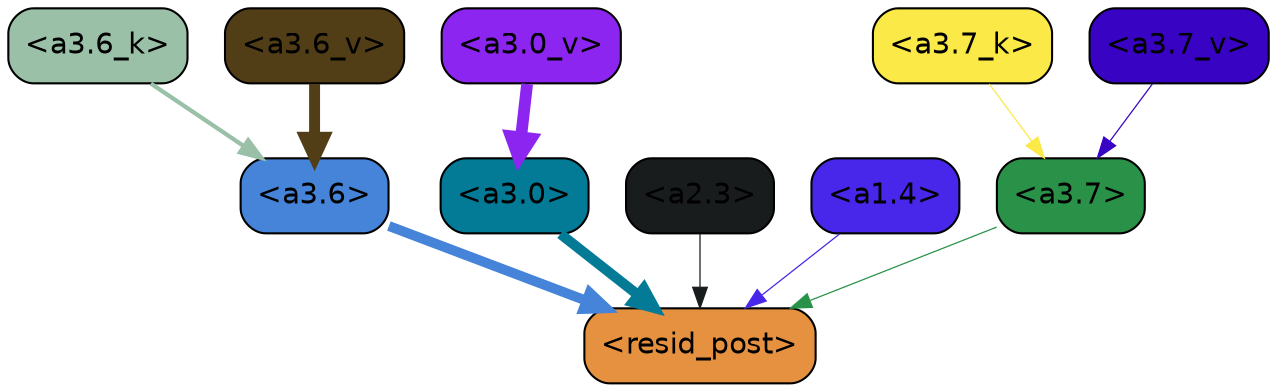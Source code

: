 strict digraph "" {
	graph [bgcolor=transparent,
		layout=dot,
		overlap=false,
		splines=true
	];
	"<a3.7>"	[color=black,
		fillcolor="#2a9248",
		fontname=Helvetica,
		shape=box,
		style="filled, rounded"];
	"<resid_post>"	[color=black,
		fillcolor="#e59140",
		fontname=Helvetica,
		shape=box,
		style="filled, rounded"];
	"<a3.7>" -> "<resid_post>"	[color="#2a9248",
		penwidth=0.6];
	"<a3.6>"	[color=black,
		fillcolor="#4584d8",
		fontname=Helvetica,
		shape=box,
		style="filled, rounded"];
	"<a3.6>" -> "<resid_post>"	[color="#4584d8",
		penwidth=4.751612067222595];
	"<a3.0>"	[color=black,
		fillcolor="#037b97",
		fontname=Helvetica,
		shape=box,
		style="filled, rounded"];
	"<a3.0>" -> "<resid_post>"	[color="#037b97",
		penwidth=4.884142994880676];
	"<a2.3>"	[color=black,
		fillcolor="#191c1d",
		fontname=Helvetica,
		shape=box,
		style="filled, rounded"];
	"<a2.3>" -> "<resid_post>"	[color="#191c1d",
		penwidth=0.6];
	"<a1.4>"	[color=black,
		fillcolor="#4827ea",
		fontname=Helvetica,
		shape=box,
		style="filled, rounded"];
	"<a1.4>" -> "<resid_post>"	[color="#4827ea",
		penwidth=0.6];
	"<a3.7_k>"	[color=black,
		fillcolor="#fae946",
		fontname=Helvetica,
		shape=box,
		style="filled, rounded"];
	"<a3.7_k>" -> "<a3.7>"	[color="#fae946",
		penwidth=0.6];
	"<a3.6_k>"	[color=black,
		fillcolor="#9ac1a8",
		fontname=Helvetica,
		shape=box,
		style="filled, rounded"];
	"<a3.6_k>" -> "<a3.6>"	[color="#9ac1a8",
		penwidth=2.048597991466522];
	"<a3.7_v>"	[color=black,
		fillcolor="#3803c3",
		fontname=Helvetica,
		shape=box,
		style="filled, rounded"];
	"<a3.7_v>" -> "<a3.7>"	[color="#3803c3",
		penwidth=0.6];
	"<a3.6_v>"	[color=black,
		fillcolor="#513e17",
		fontname=Helvetica,
		shape=box,
		style="filled, rounded"];
	"<a3.6_v>" -> "<a3.6>"	[color="#513e17",
		penwidth=5.2550448179244995];
	"<a3.0_v>"	[color=black,
		fillcolor="#8c25ef",
		fontname=Helvetica,
		shape=box,
		style="filled, rounded"];
	"<a3.0_v>" -> "<a3.0>"	[color="#8c25ef",
		penwidth=5.652270674705505];
}
